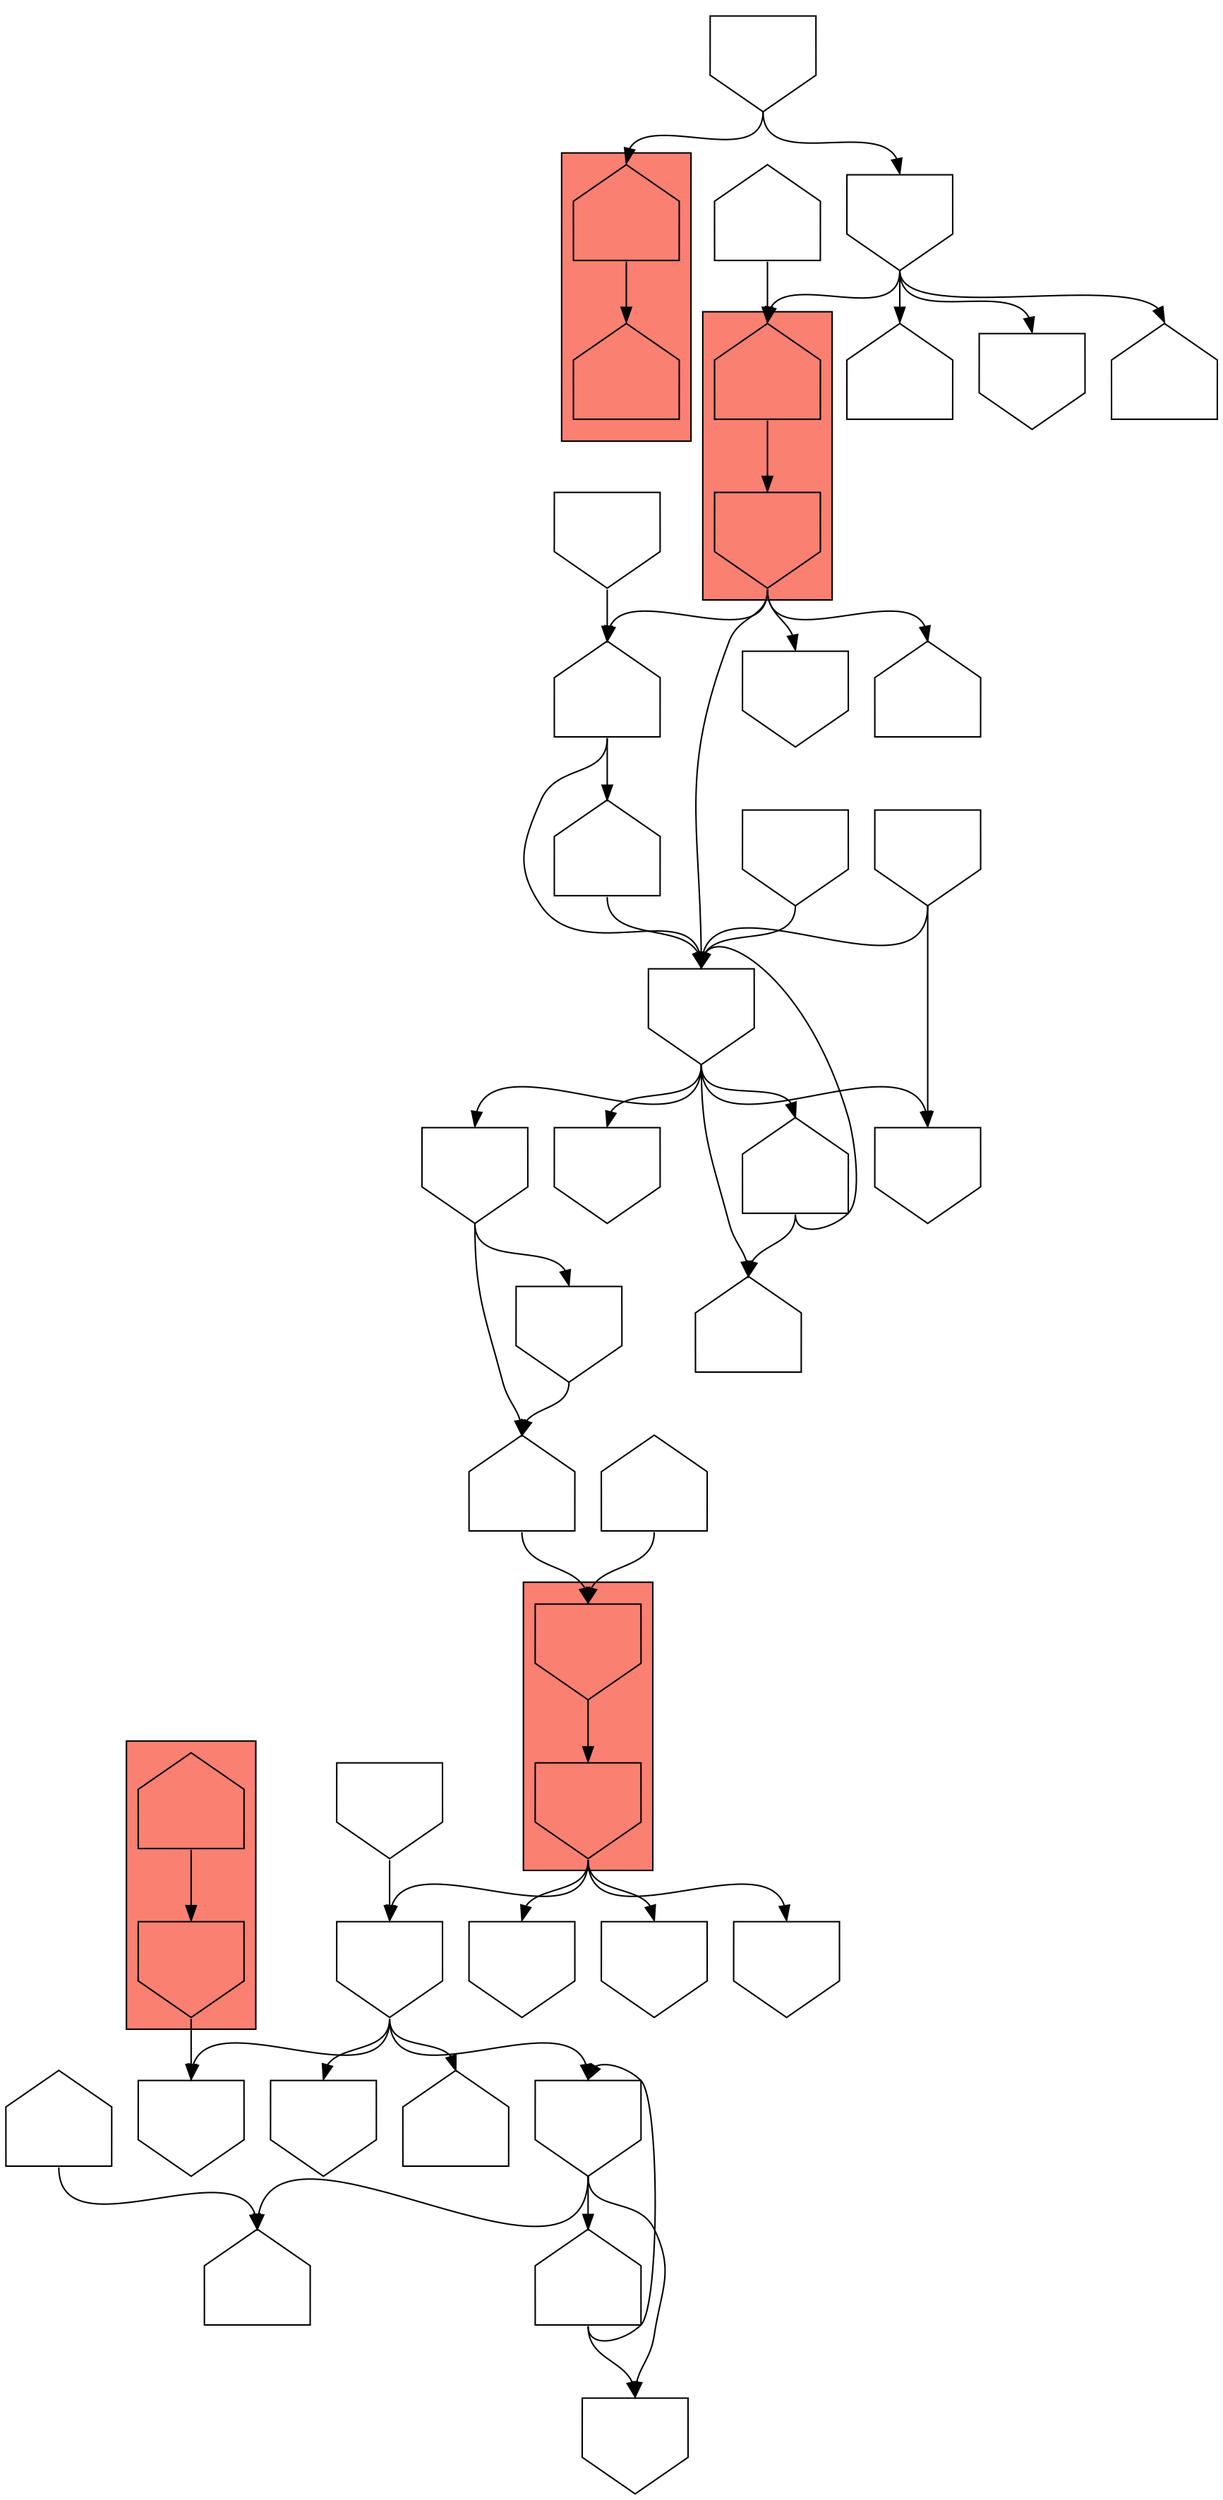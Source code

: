 digraph asm {
	edge [headport=n,tailport=s];
subgraph cluster_C5693_2657 {
	5693 [label="",height=1,width=1,shape=invhouse];
	2657 [label="",height=1,width=1,shape=invhouse];
	style=filled;
	fillcolor=salmon;
}
subgraph cluster_C6801_1101 {
	6801 [label="",height=1,width=1,shape=house];
	1101 [label="",height=1,width=1,shape=invhouse];
	style=filled;
	fillcolor=salmon;
}
subgraph cluster_C20119_8834 {
	20119 [label="",height=1,width=1,shape=house];
	8834 [label="",height=1,width=1,shape=invhouse];
	style=filled;
	fillcolor=salmon;
}
subgraph cluster_C2152_9692 {
	2152 [label="",height=1,width=1,shape=house];
	9692 [label="",height=1,width=1,shape=house];
	style=filled;
	fillcolor=salmon;
}
	1110 [label="",height=1,width=1,shape=invhouse];
	16956 [label="",height=1,width=1,shape=invhouse];
	20041 [label="",height=1,width=1,shape=invhouse];
	876 [label="",height=1,width=1,shape=invhouse];
	6134 [label="",height=1,width=1,shape=house];
	6749 [label="",height=1,width=1,shape=invhouse];
	1374 [label="",height=1,width=1,shape=house];
	2080 [label="",height=1,width=1,shape=invhouse];
	20084 [label="",height=1,width=1,shape=house];
	386 [label="",height=1,width=1,shape=house];
	16201 [label="",height=1,width=1,shape=invhouse];
	11206 [label="",height=1,width=1,shape=invhouse];
	21013 [label="",height=1,width=1,shape=invhouse];
	6349 [label="",height=1,width=1,shape=house];
	9093 [label="",height=1,width=1,shape=invhouse];
	15964 [label="",height=1,width=1,shape=invhouse];
	20008 [label="",height=1,width=1,shape=invhouse];
	791 [label="",height=1,width=1,shape=invhouse];
	11379 [label="",height=1,width=1,shape=invhouse];
	1463 [label="",height=1,width=1,shape=invhouse];
	6408 [label="",height=1,width=1,shape=house];
	19748 [label="",height=1,width=1,shape=house];
	6414 [label="",height=1,width=1,shape=house];
	20567 [label="",height=1,width=1,shape=house];
	874 [label="",height=1,width=1,shape=invhouse];
	1688 [label="",height=1,width=1,shape=invhouse];
	13922 [label="",height=1,width=1,shape=house];
	582 [label="",height=1,width=1,shape=invhouse];
	597 [label="",height=1,width=1,shape=house];
	1639 [label="",height=1,width=1,shape=invhouse];
	20975 [label="",height=1,width=1,shape=house];
	765 [label="",height=1,width=1,shape=invhouse];
	1974 [label="",height=1,width=1,shape=house];
	8599 [label="",height=1,width=1,shape=invhouse];
	13252 [label="",height=1,width=1,shape=house];
	5693 -> 2657
	2657 -> 1110
	2657 -> 16956
	2657 -> 20041
	2657 -> 21013
	20041 -> 876
	20041 -> 6134
	20041 -> 6749
	20041 -> 16201
	6749 -> 1374
	6749 -> 2080
	6749 -> 20084
	1374 -> 2080
	1374 -> 6749
	386 -> 20084
	1101 -> 16201
	6801 -> 1101
	11206 -> 20041
	6349 -> 5693
	9093 -> 6349
	9093 -> 15964
	15964 -> 6349
	20008 -> 791
	20008 -> 1463
	20008 -> 6408
	20008 -> 9093
	20008 -> 19748
	11379 -> 791
	11379 -> 20008
	19748 -> 6408
	19748 -> 20008
	6414 -> 20008
	20567 -> 6414
	20567 -> 20008
	874 -> 20567
	8834 -> 1688
	8834 -> 13922
	8834 -> 20008
	8834 -> 20567
	20119 -> 8834
	582 -> 597
	582 -> 1639
	582 -> 20119
	582 -> 20975
	765 -> 582
	765 -> 2152
	2152 -> 9692
	1974 -> 20119
	8599 -> 20008
	13252 -> 5693
}